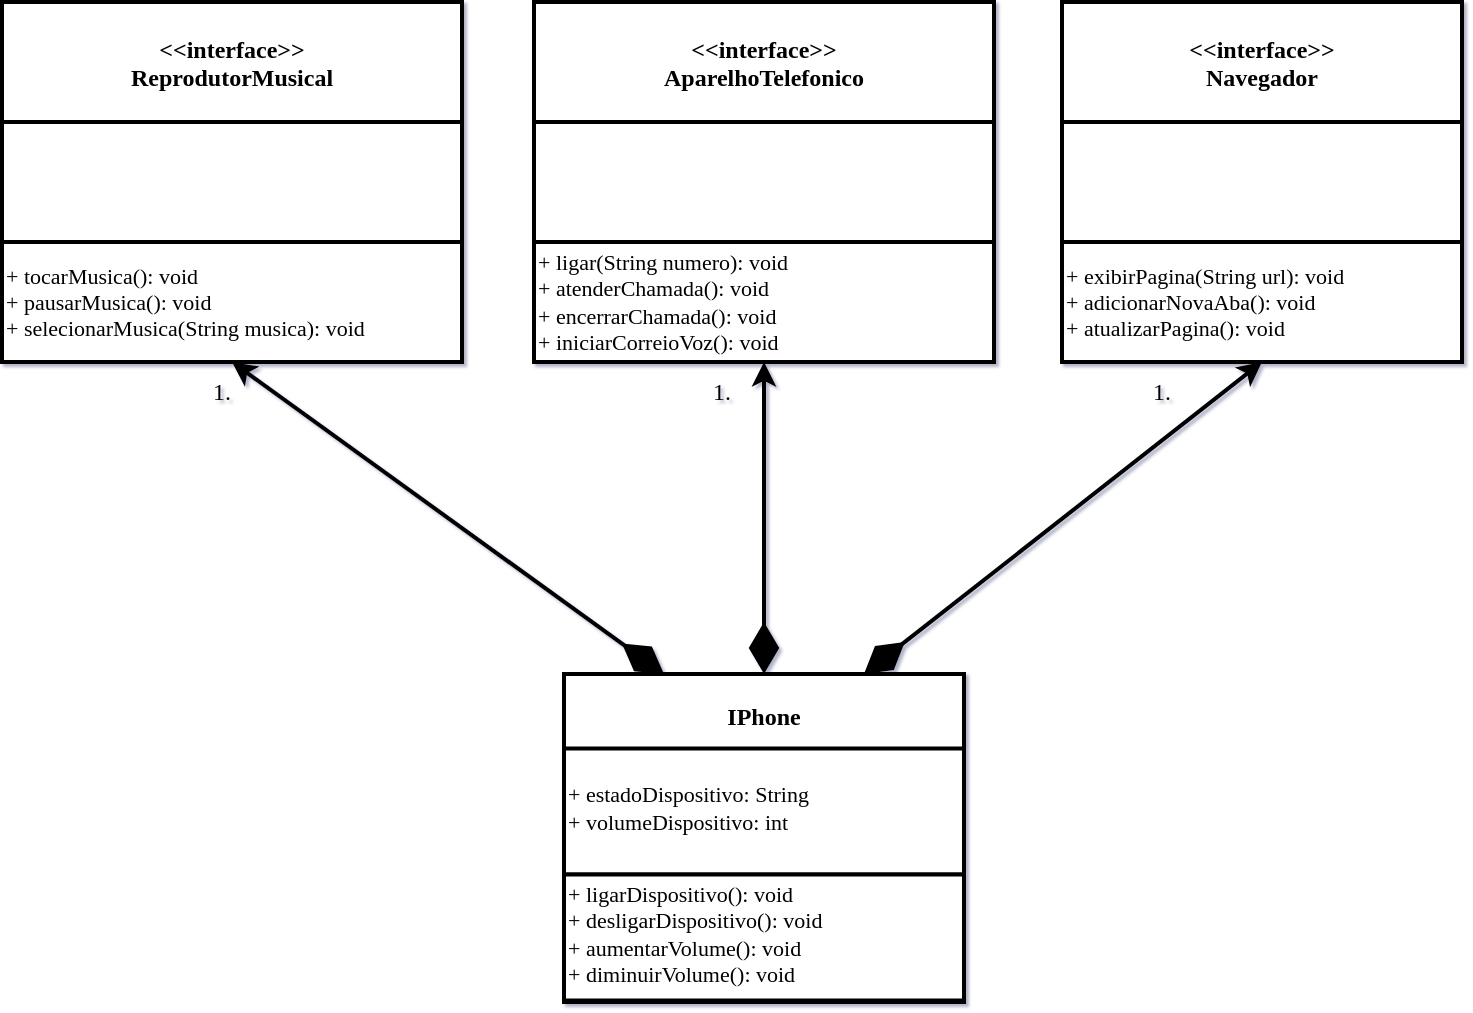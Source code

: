 <mxfile>
    <diagram id="qJbw2j9B7ppGZLjYoXpy" name="Página-1">
        <mxGraphModel dx="740" dy="559" grid="0" gridSize="10" guides="1" tooltips="1" connect="1" arrows="1" fold="1" page="1" pageScale="1" pageWidth="827" pageHeight="1169" background="#ffffff" math="0" shadow="1">
            <root>
                <mxCell id="0"/>
                <mxCell id="1" parent="0"/>
                <mxCell id="2" value="&lt;&lt;interface&gt;&gt;&#10;ReprodutorMusical" style="swimlane;startSize=60;fontStyle=1;fillColor=#FFFFFF;strokeColor=#000000;fontColor=#000000;fontFamily=Tahoma;strokeWidth=2;" vertex="1" parent="1">
                    <mxGeometry x="49" y="335" width="230" height="180" as="geometry"/>
                </mxCell>
                <mxCell id="17" value="&lt;span style=&quot;color: rgba(0, 0, 0, 0); font-family: monospace; font-size: 0px; text-align: start;&quot;&gt;%3CmxGraphModel%3E%3Croot%3E%3CmxCell%20id%3D%220%22%2F%3E%3CmxCell%20id%3D%221%22%20parent%3D%220%22%2F%3E%3CmxCell%20id%3D%222%22%20value%3D%22%26lt%3B%26lt%3Binterface%26gt%3B%26gt%3B%26%2310%3BNavegador%22%20style%3D%22swimlane%3BstartSize%3D60%3BfontStyle%3D1%3BfillColor%3D%23f9f7ed%3BstrokeColor%3D%2336393d%3BfontColor%3D%23000000%3BfontFamily%3DTahoma%3B%22%20vertex%3D%221%22%20parent%3D%221%22%3E%3CmxGeometry%20x%3D%22520%22%20y%3D%2240%22%20width%3D%22200%22%20height%3D%22180%22%20as%3D%22geometry%22%2F%3E%3C%2FmxCell%3E%3C%2Froot%3E%3C%2FmxGraphModel%3E&lt;/span&gt;" style="rounded=0;whiteSpace=wrap;html=1;fontFamily=Tahoma;fillColor=#FFFFFF;strokeColor=#000000;strokeWidth=2;" vertex="1" parent="2">
                    <mxGeometry y="120" width="230" height="60" as="geometry"/>
                </mxCell>
                <mxCell id="15" value="&lt;span style=&quot;font-family: monospace; font-size: 0px; text-align: start; background-color: rgb(0, 0, 0);&quot;&gt;&lt;font&gt;ttttt&lt;/font&gt;&lt;/span&gt;" style="rounded=0;whiteSpace=wrap;html=1;fontFamily=Tahoma;fillColor=#FFFFFF;strokeColor=#000000;strokeWidth=2;fontColor=#000000;" vertex="1" parent="2">
                    <mxGeometry y="60" width="230" height="60" as="geometry"/>
                </mxCell>
                <mxCell id="35" value="+ tocarMusica(): void&lt;br style=&quot;font-size: 11px;&quot;&gt;+ pausarMusica(): void&lt;br style=&quot;font-size: 11px;&quot;&gt;+ selecionarMusica(String musica): void&amp;nbsp;" style="text;html=1;strokeColor=none;fillColor=none;align=left;verticalAlign=middle;whiteSpace=wrap;rounded=0;labelBackgroundColor=none;strokeWidth=2;fontFamily=Tahoma;fontColor=#000000;fontSize=11;" vertex="1" parent="2">
                    <mxGeometry y="120" width="230" height="60" as="geometry"/>
                </mxCell>
                <mxCell id="4" value="&lt;&lt;interface&gt;&gt;&#10;AparelhoTelefonico" style="swimlane;startSize=60;fontStyle=1;fillColor=#FFFFFF;strokeColor=#000000;fontColor=#000000;fontFamily=Tahoma;strokeWidth=2;" vertex="1" parent="1">
                    <mxGeometry x="315" y="335" width="230" height="180" as="geometry"/>
                </mxCell>
                <mxCell id="18" value="&lt;span style=&quot;color: rgba(0, 0, 0, 0); font-family: monospace; font-size: 0px; text-align: start;&quot;&gt;%3CmxGraphModel%3E%3Croot%3E%3CmxCell%20id%3D%220%22%2F%3E%3CmxCell%20id%3D%221%22%20parent%3D%220%22%2F%3E%3CmxCell%20id%3D%222%22%20value%3D%22%26lt%3B%26lt%3Binterface%26gt%3B%26gt%3B%26%2310%3BNavegador%22%20style%3D%22swimlane%3BstartSize%3D60%3BfontStyle%3D1%3BfillColor%3D%23f9f7ed%3BstrokeColor%3D%2336393d%3BfontColor%3D%23000000%3BfontFamily%3DTahoma%3B%22%20vertex%3D%221%22%20parent%3D%221%22%3E%3CmxGeometry%20x%3D%22520%22%20y%3D%2240%22%20width%3D%22200%22%20height%3D%22180%22%20as%3D%22geometry%22%2F%3E%3C%2FmxCell%3E%3C%2Froot%3E%3C%2FmxGraphModel%3E&lt;/span&gt;" style="rounded=0;whiteSpace=wrap;html=1;fontFamily=Tahoma;fillColor=#FFFFFF;strokeColor=#000000;strokeWidth=2;" vertex="1" parent="4">
                    <mxGeometry y="60" width="230" height="60" as="geometry"/>
                </mxCell>
                <mxCell id="19" value="&lt;span style=&quot;color: rgba(0, 0, 0, 0); font-family: monospace; font-size: 0px; text-align: start;&quot;&gt;%3CmxGraphModel%3E%3Croot%3E%3CmxCell%20id%3D%220%22%2F%3E%3CmxCell%20id%3D%221%22%20parent%3D%220%22%2F%3E%3CmxCell%20id%3D%222%22%20value%3D%22%26lt%3B%26lt%3Binterface%26gt%3B%26gt%3B%26%2310%3BNavegador%22%20style%3D%22swimlane%3BstartSize%3D60%3BfontStyle%3D1%3BfillColor%3D%23f9f7ed%3BstrokeColor%3D%2336393d%3BfontColor%3D%23000000%3BfontFamily%3DTahoma%3B%22%20vertex%3D%221%22%20parent%3D%221%22%3E%3CmxGeometry%20x%3D%22520%22%20y%3D%2240%22%20width%3D%22200%22%20height%3D%22180%22%20as%3D%22geometry%22%2F%3E%3C%2FmxCell%3E%3C%2Froot%3E%3C%2FmxGraphModel%3E&lt;/span&gt;" style="rounded=0;whiteSpace=wrap;html=1;fontFamily=Tahoma;fillColor=#FFFFFF;strokeColor=#000000;strokeWidth=2;" vertex="1" parent="4">
                    <mxGeometry y="120" width="230" height="60" as="geometry"/>
                </mxCell>
                <mxCell id="36" value="+ ligar(String numero): void&lt;br style=&quot;font-size: 11px;&quot;&gt;+ atenderChamada(): void&lt;br style=&quot;font-size: 11px;&quot;&gt;+ encerrarChamada(): void&lt;br style=&quot;font-size: 11px;&quot;&gt;+ iniciarCorreioVoz(): void&amp;nbsp;" style="text;html=1;strokeColor=none;fillColor=none;align=left;verticalAlign=middle;whiteSpace=wrap;rounded=0;labelBackgroundColor=none;strokeWidth=2;fontFamily=Tahoma;fontColor=#000000;fontSize=11;" vertex="1" parent="4">
                    <mxGeometry y="120" width="230" height="60" as="geometry"/>
                </mxCell>
                <mxCell id="5" value="&lt;&lt;interface&gt;&gt;&#10;Navegador" style="swimlane;startSize=60;fontStyle=1;fillColor=#FFFFFF;strokeColor=#000000;fontColor=#000000;fontFamily=Tahoma;strokeWidth=2;" vertex="1" parent="1">
                    <mxGeometry x="579" y="335" width="200" height="180" as="geometry"/>
                </mxCell>
                <mxCell id="20" value="&lt;span style=&quot;color: rgba(0, 0, 0, 0); font-family: monospace; font-size: 0px; text-align: start;&quot;&gt;%3CmxGraphModel%3E%3Croot%3E%3CmxCell%20id%3D%220%22%2F%3E%3CmxCell%20id%3D%221%22%20parent%3D%220%22%2F%3E%3CmxCell%20id%3D%222%22%20value%3D%22%26lt%3B%26lt%3Binterface%26gt%3B%26gt%3B%26%2310%3BNavegador%22%20style%3D%22swimlane%3BstartSize%3D60%3BfontStyle%3D1%3BfillColor%3D%23f9f7ed%3BstrokeColor%3D%2336393d%3BfontColor%3D%23000000%3BfontFamily%3DTahoma%3B%22%20vertex%3D%221%22%20parent%3D%221%22%3E%3CmxGeometry%20x%3D%22520%22%20y%3D%2240%22%20width%3D%22200%22%20height%3D%22180%22%20as%3D%22geometry%22%2F%3E%3C%2FmxCell%3E%3C%2Froot%3E%3C%2FmxGraphModel%3E&lt;/span&gt;" style="rounded=0;whiteSpace=wrap;html=1;fontFamily=Tahoma;fillColor=#FFFFFF;strokeColor=#000000;strokeWidth=2;" vertex="1" parent="5">
                    <mxGeometry y="60" width="200" height="60" as="geometry"/>
                </mxCell>
                <mxCell id="21" value="&lt;span style=&quot;color: rgba(0, 0, 0, 0); font-family: monospace; font-size: 0px; text-align: start;&quot;&gt;%3CmxGraphModel%3E%3Croot%3E%3CmxCell%20id%3D%220%22%2F%3E%3CmxCell%20id%3D%221%22%20parent%3D%220%22%2F%3E%3CmxCell%20id%3D%222%22%20value%3D%22%26lt%3B%26lt%3Binterface%26gt%3B%26gt%3B%26%2310%3BNavegador%22%20style%3D%22swimlane%3BstartSize%3D60%3BfontStyle%3D1%3BfillColor%3D%23f9f7ed%3BstrokeColor%3D%2336393d%3BfontColor%3D%23000000%3BfontFamily%3DTahoma%3B%22%20vertex%3D%221%22%20parent%3D%221%22%3E%3CmxGeometry%20x%3D%22520%22%20y%3D%2240%22%20width%3D%22200%22%20height%3D%22180%22%20as%3D%22geometry%22%2F%3E%3C%2FmxCell%3E%3C%2Froot%3E%3C%2FmxGraphModel%3E&lt;/span&gt;" style="rounded=0;whiteSpace=wrap;html=1;fontFamily=Tahoma;fillColor=#FFFFFF;strokeColor=#000000;strokeWidth=2;" vertex="1" parent="5">
                    <mxGeometry y="120" width="200" height="60" as="geometry"/>
                </mxCell>
                <mxCell id="37" value="+ exibirPagina(String url): void&lt;br style=&quot;font-size: 11px;&quot;&gt;+ adicionarNovaAba(): void&lt;br style=&quot;font-size: 11px;&quot;&gt;+ atualizarPagina(): void&amp;nbsp;" style="text;html=1;strokeColor=none;fillColor=none;align=left;verticalAlign=middle;whiteSpace=wrap;rounded=0;labelBackgroundColor=none;strokeWidth=2;fontFamily=Tahoma;fontColor=#000000;fontSize=11;" vertex="1" parent="5">
                    <mxGeometry y="120" width="200" height="60" as="geometry"/>
                </mxCell>
                <mxCell id="7" style="edgeStyle=none;html=1;fontFamily=Tahoma;fontColor=#000000;strokeColor=#000000;strokeWidth=2;startArrow=diamondThin;startFill=1;startSize=20;entryX=0.5;entryY=1;entryDx=0;entryDy=0;" edge="1" parent="1" source="6" target="36">
                    <mxGeometry relative="1" as="geometry">
                        <mxPoint x="419" y="575" as="targetPoint"/>
                    </mxGeometry>
                </mxCell>
                <mxCell id="8" style="edgeStyle=none;html=1;fontFamily=Tahoma;fontColor=#000000;strokeWidth=2;strokeColor=#000000;entryX=0.5;entryY=1;entryDx=0;entryDy=0;endArrow=classic;endFill=1;startArrow=diamondThin;startFill=1;exitX=0.75;exitY=0;exitDx=0;exitDy=0;startSize=20;" edge="1" parent="1" source="6" target="21">
                    <mxGeometry relative="1" as="geometry">
                        <mxPoint x="669" y="575" as="targetPoint"/>
                        <mxPoint x="559" y="665" as="sourcePoint"/>
                    </mxGeometry>
                </mxCell>
                <mxCell id="9" style="edgeStyle=none;html=1;entryX=0.5;entryY=1;entryDx=0;entryDy=0;fontFamily=Tahoma;fontColor=#000000;exitX=0.25;exitY=0;exitDx=0;exitDy=0;strokeColor=#000000;strokeWidth=2;startArrow=diamondThin;startFill=1;sourcePerimeterSpacing=0;targetPerimeterSpacing=0;startSize=20;" edge="1" parent="1" source="6" target="2">
                    <mxGeometry relative="1" as="geometry"/>
                </mxCell>
                <mxCell id="6" value="IPhone" style="swimlane;startSize=41;fontStyle=1;fillColor=#FFFFFF;strokeColor=#000000;fontColor=#000000;fontFamily=Tahoma;strokeWidth=2;" vertex="1" parent="1">
                    <mxGeometry x="330" y="671" width="200" height="164" as="geometry"/>
                </mxCell>
                <mxCell id="31" value="&lt;span style=&quot;color: rgba(0, 0, 0, 0); font-family: monospace; font-size: 0px; text-align: start;&quot;&gt;%3CmxGraphModel%3E%3Croot%3E%3CmxCell%20id%3D%220%22%2F%3E%3CmxCell%20id%3D%221%22%20parent%3D%220%22%2F%3E%3CmxCell%20id%3D%222%22%20value%3D%22%26lt%3B%26lt%3Binterface%26gt%3B%26gt%3B%26%2310%3BNavegador%22%20style%3D%22swimlane%3BstartSize%3D60%3BfontStyle%3D1%3BfillColor%3D%23f9f7ed%3BstrokeColor%3D%2336393d%3BfontColor%3D%23000000%3BfontFamily%3DTahoma%3B%22%20vertex%3D%221%22%20parent%3D%221%22%3E%3CmxGeometry%20x%3D%22520%22%20y%3D%2240%22%20width%3D%22200%22%20height%3D%22180%22%20as%3D%22geometry%22%2F%3E%3C%2FmxCell%3E%3C%2Froot%3E%3C%2FmxGraphModel%3E&lt;/span&gt;" style="rounded=0;whiteSpace=wrap;html=1;fontFamily=Tahoma;fillColor=#FFFFFF;strokeColor=#000000;strokeWidth=2;" vertex="1" parent="6">
                    <mxGeometry y="37.25" width="200" height="63" as="geometry"/>
                </mxCell>
                <mxCell id="40" value="&lt;span style=&quot;color: rgba(0, 0, 0, 0); font-family: monospace; font-size: 0px; text-align: start;&quot;&gt;%3CmxGraphModel%3E%3Croot%3E%3CmxCell%20id%3D%220%22%2F%3E%3CmxCell%20id%3D%221%22%20parent%3D%220%22%2F%3E%3CmxCell%20id%3D%222%22%20value%3D%22%26lt%3B%26lt%3Binterface%26gt%3B%26gt%3B%26%2310%3BNavegador%22%20style%3D%22swimlane%3BstartSize%3D60%3BfontStyle%3D1%3BfillColor%3D%23f9f7ed%3BstrokeColor%3D%2336393d%3BfontColor%3D%23000000%3BfontFamily%3DTahoma%3B%22%20vertex%3D%221%22%20parent%3D%221%22%3E%3CmxGeometry%20x%3D%22520%22%20y%3D%2240%22%20width%3D%22200%22%20height%3D%22180%22%20as%3D%22geometry%22%2F%3E%3C%2FmxCell%3E%3C%2Froot%3E%3C%2FmxGraphModel%3E&lt;/span&gt;" style="rounded=0;whiteSpace=wrap;html=1;fontFamily=Tahoma;fillColor=#FFFFFF;strokeColor=#000000;strokeWidth=2;" vertex="1" parent="6">
                    <mxGeometry y="100.25" width="200" height="63" as="geometry"/>
                </mxCell>
                <mxCell id="39" value="+ ligarDispositivo(): void&lt;br&gt;+ desligarDispositivo(): void&lt;br style=&quot;font-size: 11px;&quot;&gt;+ aumentarVolume(): void&lt;br style=&quot;font-size: 11px;&quot;&gt;+ diminuirVolume(): void&amp;nbsp;" style="text;html=1;strokeColor=none;fillColor=none;align=left;verticalAlign=middle;whiteSpace=wrap;rounded=0;labelBackgroundColor=none;strokeWidth=2;fontFamily=Tahoma;fontColor=#000000;fontSize=11;" vertex="1" parent="6">
                    <mxGeometry y="100.25" width="200" height="60" as="geometry"/>
                </mxCell>
                <mxCell id="45" value="+ estadoDispositivo: String&lt;br&gt;+ volumeDispositivo: int" style="text;html=1;strokeColor=none;fillColor=none;align=left;verticalAlign=middle;whiteSpace=wrap;rounded=0;labelBackgroundColor=none;strokeWidth=2;fontFamily=Tahoma;fontColor=#000000;fontSize=11;" vertex="1" parent="6">
                    <mxGeometry y="37.25" width="200" height="60" as="geometry"/>
                </mxCell>
                <mxCell id="32" value="1." style="text;html=1;strokeColor=none;fillColor=none;align=center;verticalAlign=middle;whiteSpace=wrap;rounded=0;strokeWidth=2;fontFamily=Tahoma;fontColor=#000000;rotation=0;" vertex="1" parent="1">
                    <mxGeometry x="399" y="515" width="20" height="30" as="geometry"/>
                </mxCell>
                <mxCell id="33" value="1." style="text;html=1;strokeColor=none;fillColor=none;align=center;verticalAlign=middle;whiteSpace=wrap;rounded=0;strokeWidth=2;fontFamily=Tahoma;fontColor=#000000;rotation=0;" vertex="1" parent="1">
                    <mxGeometry x="149" y="515" width="20" height="30" as="geometry"/>
                </mxCell>
                <mxCell id="34" value="1." style="text;html=1;strokeColor=none;fillColor=none;align=center;verticalAlign=middle;whiteSpace=wrap;rounded=0;strokeWidth=2;fontFamily=Tahoma;fontColor=#000000;rotation=0;" vertex="1" parent="1">
                    <mxGeometry x="619" y="515" width="20" height="30" as="geometry"/>
                </mxCell>
            </root>
        </mxGraphModel>
    </diagram>
</mxfile>